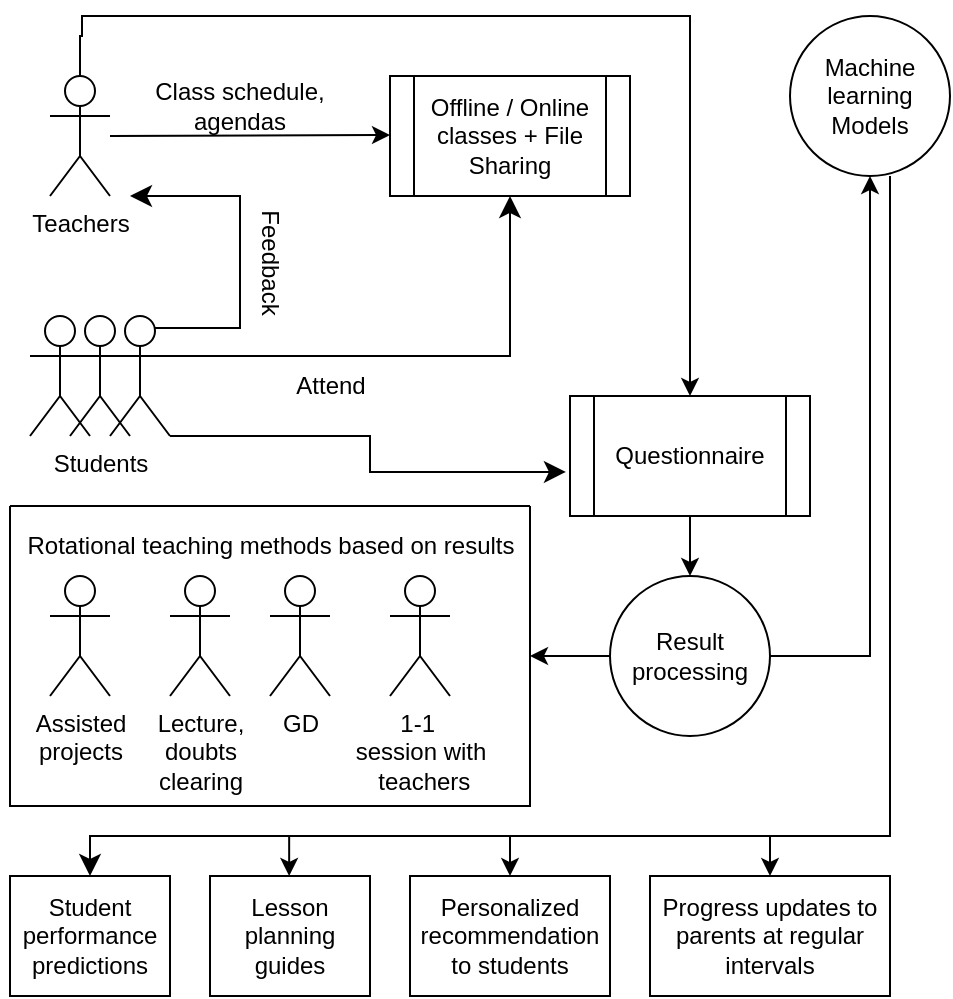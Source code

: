 <mxfile version="21.8.1" type="github">
  <diagram name="Page-1" id="IlUtkcIfddGkZiwR4iVP">
    <mxGraphModel dx="1466" dy="494" grid="1" gridSize="10" guides="1" tooltips="1" connect="1" arrows="1" fold="1" page="1" pageScale="1" pageWidth="850" pageHeight="1100" math="0" shadow="0">
      <root>
        <mxCell id="0" />
        <mxCell id="1" parent="0" />
        <mxCell id="JlPEXCTAJmNuak9wSZYg-26" value="" style="edgeStyle=orthogonalEdgeStyle;rounded=0;orthogonalLoop=1;jettySize=auto;html=1;" edge="1" parent="1" source="JlPEXCTAJmNuak9wSZYg-1">
          <mxGeometry relative="1" as="geometry">
            <mxPoint x="410" y="220" as="targetPoint" />
            <Array as="points">
              <mxPoint x="105" y="40" />
              <mxPoint x="106" y="40" />
              <mxPoint x="106" y="30" />
            </Array>
          </mxGeometry>
        </mxCell>
        <mxCell id="JlPEXCTAJmNuak9wSZYg-1" value="Teachers" style="shape=umlActor;verticalLabelPosition=bottom;verticalAlign=top;html=1;outlineConnect=0;" vertex="1" parent="1">
          <mxGeometry x="90" y="60" width="30" height="60" as="geometry" />
        </mxCell>
        <mxCell id="JlPEXCTAJmNuak9wSZYg-2" value="Offline / Online classes + File Sharing " style="shape=process;whiteSpace=wrap;html=1;backgroundOutline=1;" vertex="1" parent="1">
          <mxGeometry x="260" y="60" width="120" height="60" as="geometry" />
        </mxCell>
        <mxCell id="JlPEXCTAJmNuak9wSZYg-16" value="" style="edgeStyle=none;orthogonalLoop=1;jettySize=auto;html=1;rounded=0;" edge="1" parent="1" source="JlPEXCTAJmNuak9wSZYg-1">
          <mxGeometry width="100" relative="1" as="geometry">
            <mxPoint x="160" y="89.5" as="sourcePoint" />
            <mxPoint x="260" y="89.5" as="targetPoint" />
            <Array as="points" />
          </mxGeometry>
        </mxCell>
        <mxCell id="JlPEXCTAJmNuak9wSZYg-18" value="Class schedule, agendas" style="text;html=1;strokeColor=none;fillColor=none;align=center;verticalAlign=middle;whiteSpace=wrap;rounded=0;" vertex="1" parent="1">
          <mxGeometry x="130" y="60" width="110" height="30" as="geometry" />
        </mxCell>
        <mxCell id="JlPEXCTAJmNuak9wSZYg-19" value="" style="group" vertex="1" connectable="0" parent="1">
          <mxGeometry x="80" y="180" width="70" height="60" as="geometry" />
        </mxCell>
        <mxCell id="JlPEXCTAJmNuak9wSZYg-3" value="" style="shape=umlActor;verticalLabelPosition=bottom;verticalAlign=top;html=1;outlineConnect=0;" vertex="1" parent="JlPEXCTAJmNuak9wSZYg-19">
          <mxGeometry width="30" height="60" as="geometry" />
        </mxCell>
        <mxCell id="JlPEXCTAJmNuak9wSZYg-4" value="&lt;div&gt;Students&lt;/div&gt;&lt;div&gt;&lt;br&gt;&lt;/div&gt;" style="shape=umlActor;verticalLabelPosition=bottom;verticalAlign=top;html=1;outlineConnect=0;" vertex="1" parent="JlPEXCTAJmNuak9wSZYg-19">
          <mxGeometry x="20" width="30" height="60" as="geometry" />
        </mxCell>
        <mxCell id="JlPEXCTAJmNuak9wSZYg-5" value="" style="shape=umlActor;verticalLabelPosition=bottom;verticalAlign=top;html=1;outlineConnect=0;" vertex="1" parent="JlPEXCTAJmNuak9wSZYg-19">
          <mxGeometry x="40" width="30" height="60" as="geometry" />
        </mxCell>
        <mxCell id="JlPEXCTAJmNuak9wSZYg-20" value="" style="edgeStyle=segmentEdgeStyle;endArrow=classic;html=1;curved=0;rounded=0;endSize=8;startSize=8;sourcePerimeterSpacing=0;targetPerimeterSpacing=0;entryX=0.5;entryY=1;entryDx=0;entryDy=0;" edge="1" parent="1" target="JlPEXCTAJmNuak9wSZYg-2">
          <mxGeometry width="100" relative="1" as="geometry">
            <mxPoint x="150" y="200" as="sourcePoint" />
            <mxPoint x="370" y="200" as="targetPoint" />
            <Array as="points">
              <mxPoint x="320" y="200" />
            </Array>
          </mxGeometry>
        </mxCell>
        <mxCell id="JlPEXCTAJmNuak9wSZYg-21" value="Attend" style="text;html=1;align=center;verticalAlign=middle;resizable=0;points=[];autosize=1;strokeColor=none;fillColor=none;" vertex="1" parent="1">
          <mxGeometry x="200" y="200" width="60" height="30" as="geometry" />
        </mxCell>
        <mxCell id="JlPEXCTAJmNuak9wSZYg-22" value="" style="edgeStyle=segmentEdgeStyle;endArrow=classic;html=1;curved=0;rounded=0;endSize=8;startSize=8;sourcePerimeterSpacing=0;targetPerimeterSpacing=0;exitX=0.75;exitY=0.1;exitDx=0;exitDy=0;exitPerimeter=0;" edge="1" parent="1" source="JlPEXCTAJmNuak9wSZYg-5">
          <mxGeometry width="100" relative="1" as="geometry">
            <mxPoint x="184.5" y="130" as="sourcePoint" />
            <mxPoint x="130" y="120" as="targetPoint" />
            <Array as="points">
              <mxPoint x="185" y="186" />
              <mxPoint x="185" y="120" />
            </Array>
          </mxGeometry>
        </mxCell>
        <mxCell id="JlPEXCTAJmNuak9wSZYg-23" value="Feedback" style="text;html=1;align=center;verticalAlign=middle;resizable=0;points=[];autosize=1;strokeColor=none;fillColor=none;rotation=90;" vertex="1" parent="1">
          <mxGeometry x="160" y="138" width="80" height="30" as="geometry" />
        </mxCell>
        <mxCell id="JlPEXCTAJmNuak9wSZYg-29" style="edgeStyle=orthogonalEdgeStyle;rounded=0;orthogonalLoop=1;jettySize=auto;html=1;entryX=0.5;entryY=0;entryDx=0;entryDy=0;" edge="1" parent="1" source="JlPEXCTAJmNuak9wSZYg-24" target="JlPEXCTAJmNuak9wSZYg-28">
          <mxGeometry relative="1" as="geometry" />
        </mxCell>
        <mxCell id="JlPEXCTAJmNuak9wSZYg-24" value="Questionnaire" style="shape=process;whiteSpace=wrap;html=1;backgroundOutline=1;" vertex="1" parent="1">
          <mxGeometry x="350" y="220" width="120" height="60" as="geometry" />
        </mxCell>
        <mxCell id="JlPEXCTAJmNuak9wSZYg-27" value="" style="edgeStyle=segmentEdgeStyle;endArrow=classic;html=1;curved=0;rounded=0;endSize=8;startSize=8;sourcePerimeterSpacing=0;targetPerimeterSpacing=0;entryX=-0.017;entryY=0.633;entryDx=0;entryDy=0;entryPerimeter=0;" edge="1" parent="1" target="JlPEXCTAJmNuak9wSZYg-24">
          <mxGeometry width="100" relative="1" as="geometry">
            <mxPoint x="150" y="240" as="sourcePoint" />
            <mxPoint x="250" y="280" as="targetPoint" />
            <Array as="points">
              <mxPoint x="250" y="240" />
              <mxPoint x="250" y="258" />
            </Array>
          </mxGeometry>
        </mxCell>
        <mxCell id="JlPEXCTAJmNuak9wSZYg-42" value="" style="edgeStyle=orthogonalEdgeStyle;rounded=0;orthogonalLoop=1;jettySize=auto;html=1;entryX=1;entryY=0.5;entryDx=0;entryDy=0;" edge="1" parent="1" source="JlPEXCTAJmNuak9wSZYg-28" target="JlPEXCTAJmNuak9wSZYg-40">
          <mxGeometry relative="1" as="geometry" />
        </mxCell>
        <mxCell id="JlPEXCTAJmNuak9wSZYg-45" value="" style="edgeStyle=orthogonalEdgeStyle;rounded=0;orthogonalLoop=1;jettySize=auto;html=1;" edge="1" parent="1" source="JlPEXCTAJmNuak9wSZYg-28" target="JlPEXCTAJmNuak9wSZYg-44">
          <mxGeometry relative="1" as="geometry" />
        </mxCell>
        <mxCell id="JlPEXCTAJmNuak9wSZYg-28" value="Result processing" style="ellipse;whiteSpace=wrap;html=1;aspect=fixed;" vertex="1" parent="1">
          <mxGeometry x="370" y="310" width="80" height="80" as="geometry" />
        </mxCell>
        <mxCell id="JlPEXCTAJmNuak9wSZYg-30" value="Assisted &lt;br&gt;projects" style="shape=umlActor;verticalLabelPosition=bottom;verticalAlign=top;html=1;outlineConnect=0;" vertex="1" parent="1">
          <mxGeometry x="90" y="310" width="30" height="60" as="geometry" />
        </mxCell>
        <mxCell id="JlPEXCTAJmNuak9wSZYg-31" value="Lecture,&lt;br&gt;doubts &lt;br&gt;clearing" style="shape=umlActor;verticalLabelPosition=bottom;verticalAlign=top;html=1;outlineConnect=0;" vertex="1" parent="1">
          <mxGeometry x="150" y="310" width="30" height="60" as="geometry" />
        </mxCell>
        <mxCell id="JlPEXCTAJmNuak9wSZYg-32" value="GD" style="shape=umlActor;verticalLabelPosition=bottom;verticalAlign=top;html=1;outlineConnect=0;" vertex="1" parent="1">
          <mxGeometry x="200" y="310" width="30" height="60" as="geometry" />
        </mxCell>
        <mxCell id="JlPEXCTAJmNuak9wSZYg-33" value="&lt;div&gt;1-1&amp;nbsp;&lt;/div&gt;&lt;div&gt;session with&lt;/div&gt;&lt;div&gt;&amp;nbsp;teachers&lt;br&gt;&lt;/div&gt;" style="shape=umlActor;verticalLabelPosition=bottom;verticalAlign=top;html=1;outlineConnect=0;" vertex="1" parent="1">
          <mxGeometry x="260" y="310" width="30" height="60" as="geometry" />
        </mxCell>
        <mxCell id="JlPEXCTAJmNuak9wSZYg-40" value="" style="swimlane;startSize=0;" vertex="1" parent="1">
          <mxGeometry x="70" y="275" width="260" height="150" as="geometry" />
        </mxCell>
        <mxCell id="JlPEXCTAJmNuak9wSZYg-41" value="Rotational teaching methods based on results" style="text;html=1;align=center;verticalAlign=middle;resizable=0;points=[];autosize=1;strokeColor=none;fillColor=none;" vertex="1" parent="JlPEXCTAJmNuak9wSZYg-40">
          <mxGeometry x="-5" y="5" width="270" height="30" as="geometry" />
        </mxCell>
        <mxCell id="JlPEXCTAJmNuak9wSZYg-44" value="Machine learning Models" style="ellipse;whiteSpace=wrap;html=1;" vertex="1" parent="1">
          <mxGeometry x="460" y="30" width="80" height="80" as="geometry" />
        </mxCell>
        <mxCell id="JlPEXCTAJmNuak9wSZYg-47" value="Student&lt;br&gt;performance predictions" style="rounded=0;whiteSpace=wrap;html=1;" vertex="1" parent="1">
          <mxGeometry x="70" y="460" width="80" height="60" as="geometry" />
        </mxCell>
        <mxCell id="JlPEXCTAJmNuak9wSZYg-48" value="Lesson planning guides" style="rounded=0;whiteSpace=wrap;html=1;" vertex="1" parent="1">
          <mxGeometry x="170" y="460" width="80" height="60" as="geometry" />
        </mxCell>
        <mxCell id="JlPEXCTAJmNuak9wSZYg-49" value="Personalized recommendation to students " style="rounded=0;whiteSpace=wrap;html=1;" vertex="1" parent="1">
          <mxGeometry x="270" y="460" width="100" height="60" as="geometry" />
        </mxCell>
        <mxCell id="JlPEXCTAJmNuak9wSZYg-50" value="Progress updates to parents at regular intervals" style="rounded=0;whiteSpace=wrap;html=1;" vertex="1" parent="1">
          <mxGeometry x="390" y="460" width="120" height="60" as="geometry" />
        </mxCell>
        <mxCell id="JlPEXCTAJmNuak9wSZYg-51" value="" style="edgeStyle=segmentEdgeStyle;endArrow=classic;html=1;curved=0;rounded=0;endSize=8;startSize=8;sourcePerimeterSpacing=0;targetPerimeterSpacing=0;entryX=0.5;entryY=0;entryDx=0;entryDy=0;" edge="1" parent="1" target="JlPEXCTAJmNuak9wSZYg-47">
          <mxGeometry width="100" relative="1" as="geometry">
            <mxPoint x="510" y="110" as="sourcePoint" />
            <mxPoint x="70" y="440" as="targetPoint" />
            <Array as="points">
              <mxPoint x="510" y="440" />
              <mxPoint x="110" y="440" />
            </Array>
          </mxGeometry>
        </mxCell>
        <mxCell id="JlPEXCTAJmNuak9wSZYg-56" value="" style="edgeStyle=none;orthogonalLoop=1;jettySize=auto;html=1;rounded=0;" edge="1" parent="1">
          <mxGeometry width="100" relative="1" as="geometry">
            <mxPoint x="209.58" y="440" as="sourcePoint" />
            <mxPoint x="209.58" y="460" as="targetPoint" />
            <Array as="points" />
          </mxGeometry>
        </mxCell>
        <mxCell id="JlPEXCTAJmNuak9wSZYg-57" value="" style="edgeStyle=none;orthogonalLoop=1;jettySize=auto;html=1;rounded=0;" edge="1" parent="1">
          <mxGeometry width="100" relative="1" as="geometry">
            <mxPoint x="320" y="440" as="sourcePoint" />
            <mxPoint x="320" y="460" as="targetPoint" />
            <Array as="points" />
          </mxGeometry>
        </mxCell>
        <mxCell id="JlPEXCTAJmNuak9wSZYg-58" value="" style="edgeStyle=none;orthogonalLoop=1;jettySize=auto;html=1;rounded=0;entryX=0.5;entryY=0;entryDx=0;entryDy=0;" edge="1" parent="1" target="JlPEXCTAJmNuak9wSZYg-50">
          <mxGeometry width="100" relative="1" as="geometry">
            <mxPoint x="450" y="440" as="sourcePoint" />
            <mxPoint x="550" y="480" as="targetPoint" />
            <Array as="points" />
          </mxGeometry>
        </mxCell>
      </root>
    </mxGraphModel>
  </diagram>
</mxfile>
